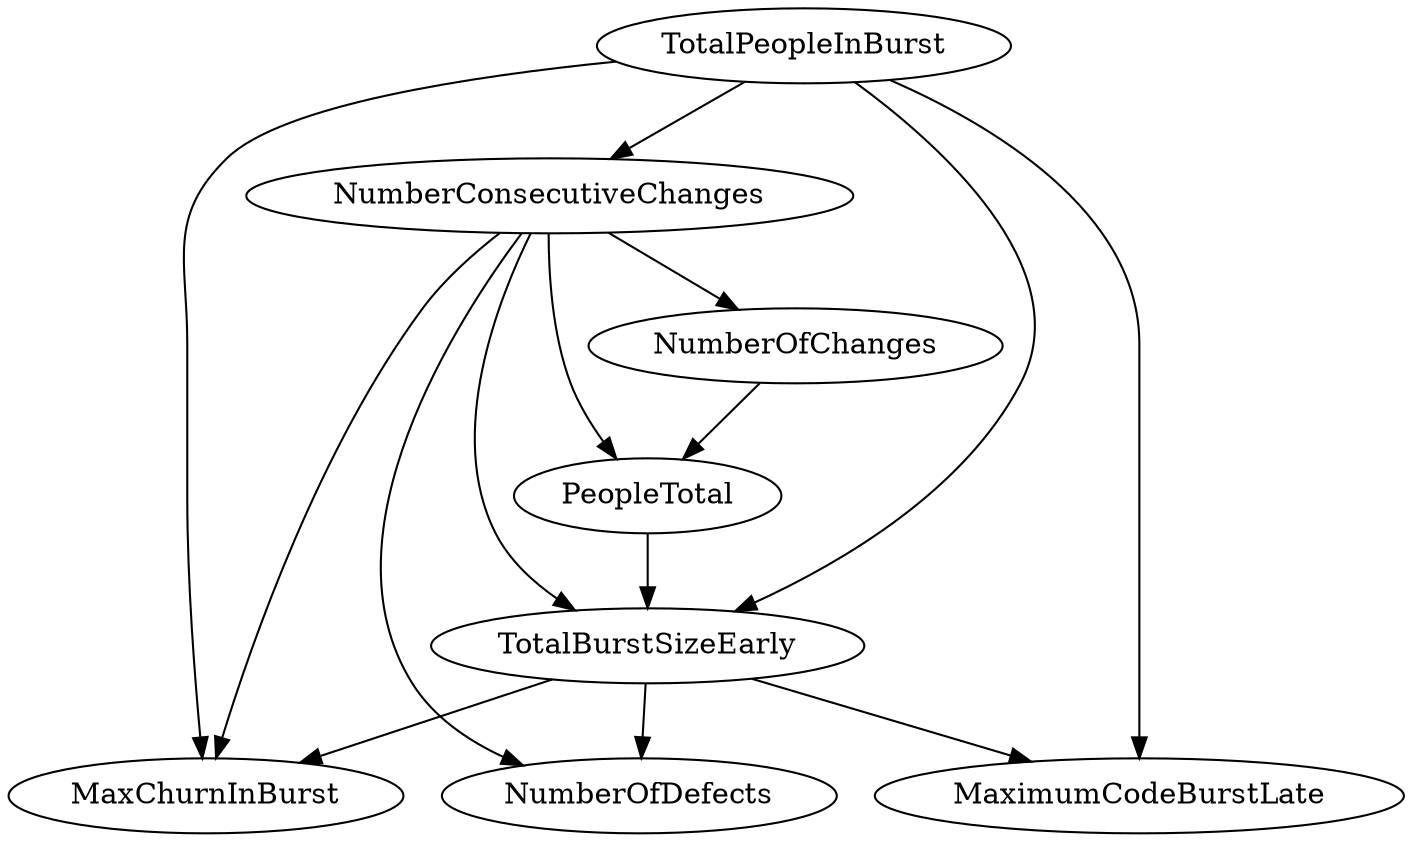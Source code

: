digraph {
   NumberOfDefects;
   NumberOfChanges;
   TotalPeopleInBurst;
   TotalBurstSizeEarly;
   MaxChurnInBurst;
   NumberConsecutiveChanges;
   MaximumCodeBurstLate;
   PeopleTotal;
   NumberOfChanges -> PeopleTotal;
   TotalPeopleInBurst -> TotalBurstSizeEarly;
   TotalPeopleInBurst -> MaxChurnInBurst;
   TotalPeopleInBurst -> NumberConsecutiveChanges;
   TotalPeopleInBurst -> MaximumCodeBurstLate;
   TotalBurstSizeEarly -> NumberOfDefects;
   TotalBurstSizeEarly -> MaxChurnInBurst;
   TotalBurstSizeEarly -> MaximumCodeBurstLate;
   NumberConsecutiveChanges -> NumberOfDefects;
   NumberConsecutiveChanges -> NumberOfChanges;
   NumberConsecutiveChanges -> TotalBurstSizeEarly;
   NumberConsecutiveChanges -> MaxChurnInBurst;
   NumberConsecutiveChanges -> PeopleTotal;
   PeopleTotal -> TotalBurstSizeEarly;
}
